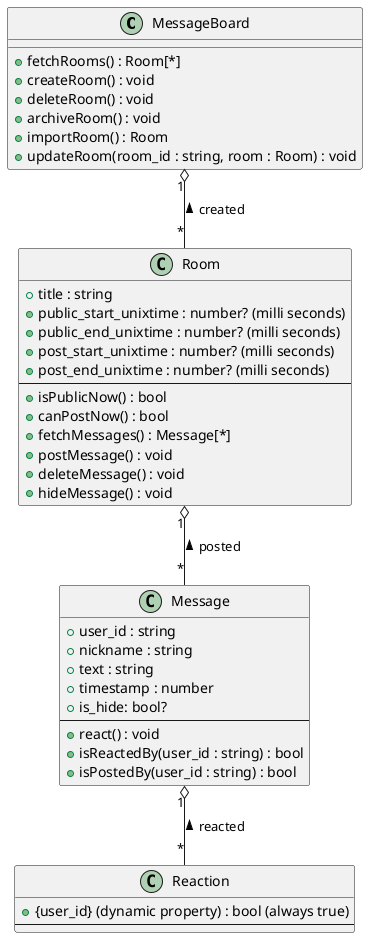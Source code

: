 @startuml class

class MessageBoard {
    + fetchRooms() : Room[*]
    + createRoom() : void
    + deleteRoom() : void
    + archiveRoom() : void
    + importRoom() : Room
    + updateRoom(room_id : string, room : Room) : void
}

class Room {
    + title : string
    + public_start_unixtime : number? (milli seconds)
    + public_end_unixtime : number? (milli seconds)
    + post_start_unixtime : number? (milli seconds)
    + post_end_unixtime : number? (milli seconds)
    --
    + isPublicNow() : bool
    + canPostNow() : bool
    + fetchMessages() : Message[*]
    + postMessage() : void
    + deleteMessage() : void
    + hideMessage() : void
}
MessageBoard "1" o-- "*" Room : created <

class Message {
    + user_id : string
    + nickname : string
    + text : string
    + timestamp : number
    + is_hide: bool?
    --
    + react() : void
    + isReactedBy(user_id : string) : bool
    + isPostedBy(user_id : string) : bool
}
Room "1" o-- "*" Message : posted <

class Reaction {
    + {user_id} (dynamic property) : bool (always true)
    --
}
Message "1" o-- "*" Reaction : reacted <

@enduml